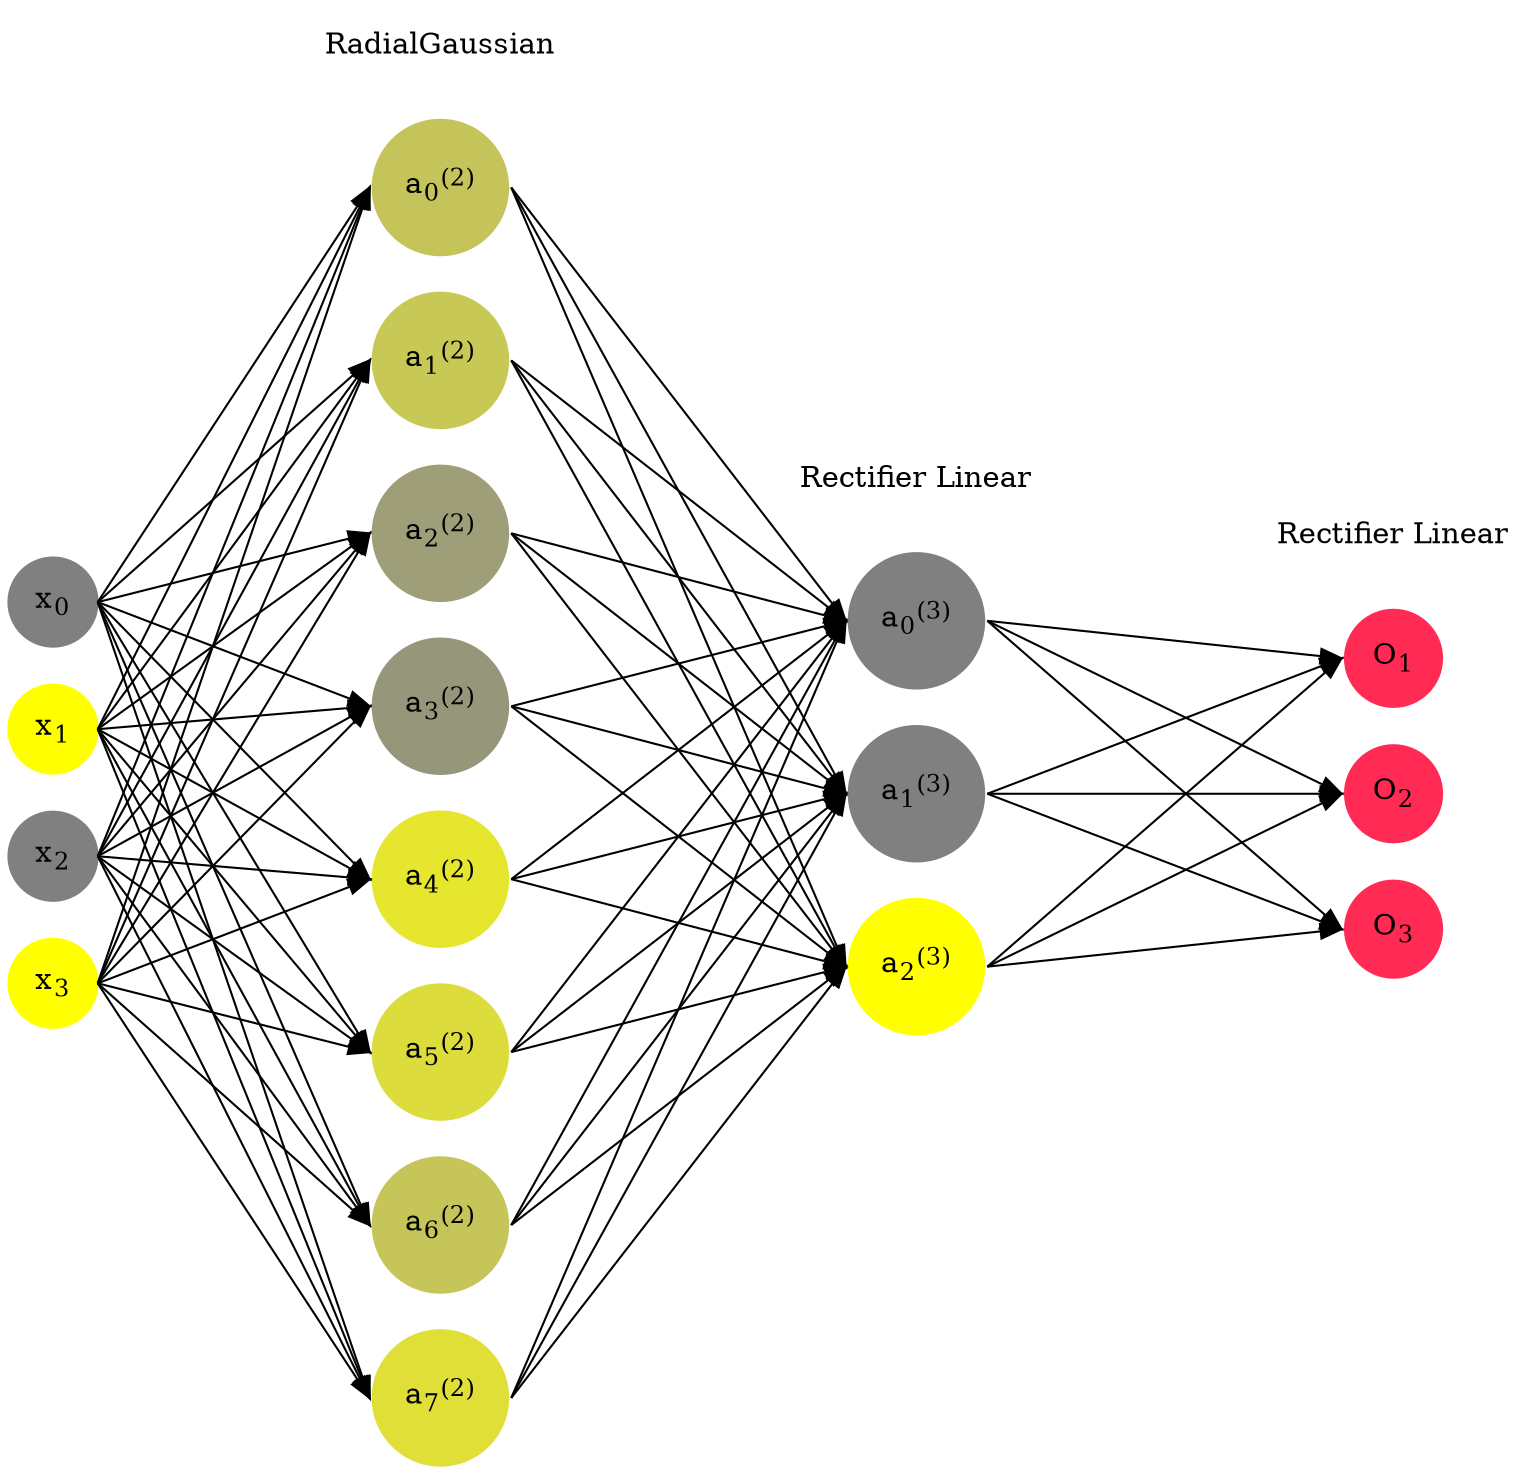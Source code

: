 digraph G {
	rankdir = LR;
	splines=false;
	edge[style=invis];
	ranksep= 1.4;
	{
	node [shape=circle, color="0.1667, 0.0, 0.5", style=filled, fillcolor="0.1667, 0.0, 0.5"];
	x0 [label=<x<sub>0</sub>>];
	}
	{
	node [shape=circle, color="0.1667, 1.0, 1.0", style=filled, fillcolor="0.1667, 1.0, 1.0"];
	x1 [label=<x<sub>1</sub>>];
	}
	{
	node [shape=circle, color="0.1667, 0.0, 0.5", style=filled, fillcolor="0.1667, 0.0, 0.5"];
	x2 [label=<x<sub>2</sub>>];
	}
	{
	node [shape=circle, color="0.1667, 1.0, 1.0", style=filled, fillcolor="0.1667, 1.0, 1.0"];
	x3 [label=<x<sub>3</sub>>];
	}
	{
	node [shape=circle, color="0.1667, 0.535985, 0.767992", style=filled, fillcolor="0.1667, 0.535985, 0.767992"];
	a02 [label=<a<sub>0</sub><sup>(2)</sup>>];
	}
	{
	node [shape=circle, color="0.1667, 0.570280, 0.785140", style=filled, fillcolor="0.1667, 0.570280, 0.785140"];
	a12 [label=<a<sub>1</sub><sup>(2)</sup>>];
	}
	{
	node [shape=circle, color="0.1667, 0.238021, 0.619011", style=filled, fillcolor="0.1667, 0.238021, 0.619011"];
	a22 [label=<a<sub>2</sub><sup>(2)</sup>>];
	}
	{
	node [shape=circle, color="0.1667, 0.178797, 0.589398", style=filled, fillcolor="0.1667, 0.178797, 0.589398"];
	a32 [label=<a<sub>3</sub><sup>(2)</sup>>];
	}
	{
	node [shape=circle, color="0.1667, 0.797695, 0.898847", style=filled, fillcolor="0.1667, 0.797695, 0.898847"];
	a42 [label=<a<sub>4</sub><sup>(2)</sup>>];
	}
	{
	node [shape=circle, color="0.1667, 0.726105, 0.863052", style=filled, fillcolor="0.1667, 0.726105, 0.863052"];
	a52 [label=<a<sub>5</sub><sup>(2)</sup>>];
	}
	{
	node [shape=circle, color="0.1667, 0.540299, 0.770150", style=filled, fillcolor="0.1667, 0.540299, 0.770150"];
	a62 [label=<a<sub>6</sub><sup>(2)</sup>>];
	}
	{
	node [shape=circle, color="0.1667, 0.746368, 0.873184", style=filled, fillcolor="0.1667, 0.746368, 0.873184"];
	a72 [label=<a<sub>7</sub><sup>(2)</sup>>];
	}
	{
	node [shape=circle, color="0.1667, 0.000000, 0.500000", style=filled, fillcolor="0.1667, 0.000000, 0.500000"];
	a03 [label=<a<sub>0</sub><sup>(3)</sup>>];
	}
	{
	node [shape=circle, color="0.1667, 0.000000, 0.500000", style=filled, fillcolor="0.1667, 0.000000, 0.500000"];
	a13 [label=<a<sub>1</sub><sup>(3)</sup>>];
	}
	{
	node [shape=circle, color="0.1667, 1.846932, 1.423466", style=filled, fillcolor="0.1667, 1.846932, 1.423466"];
	a23 [label=<a<sub>2</sub><sup>(3)</sup>>];
	}
	{
	node [shape=circle, color="0.9667, 0.83, 1.0", style=filled, fillcolor="0.9667, 0.83, 1.0"];
	O1 [label=<O<sub>1</sub>>];
	}
	{
	node [shape=circle, color="0.9667, 0.83, 1.0", style=filled, fillcolor="0.9667, 0.83, 1.0"];
	O2 [label=<O<sub>2</sub>>];
	}
	{
	node [shape=circle, color="0.9667, 0.83, 1.0", style=filled, fillcolor="0.9667, 0.83, 1.0"];
	O3 [label=<O<sub>3</sub>>];
	}
	{
	rank=same;
	x0->x1->x2->x3;
	}
	{
	rank=same;
	a02->a12->a22->a32->a42->a52->a62->a72;
	}
	{
	rank=same;
	a03->a13->a23;
	}
	{
	rank=same;
	O1->O2->O3;
	}
	l1 [shape=plaintext,label="RadialGaussian"];
	l1->a02;
	{rank=same; l1;a02};
	l2 [shape=plaintext,label="Rectifier Linear"];
	l2->a03;
	{rank=same; l2;a03};
	l3 [shape=plaintext,label="Rectifier Linear"];
	l3->O1;
	{rank=same; l3;O1};
edge[style=solid, tailport=e, headport=w];
	{x0;x1;x2;x3} -> {a02;a12;a22;a32;a42;a52;a62;a72};
	{a02;a12;a22;a32;a42;a52;a62;a72} -> {a03;a13;a23};
	{a03;a13;a23} -> {O1,O2,O3};
}